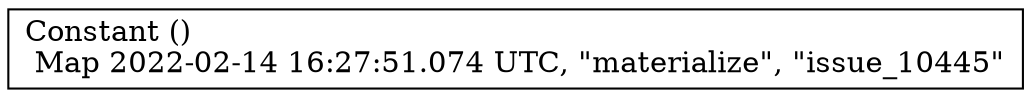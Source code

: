 digraph G {
    node0 [shape = record, label=" Constant ()\l Map 2022-02-14 16:27:51.074 UTC, \"materialize\", \"issue_10445\"\l"]
}
